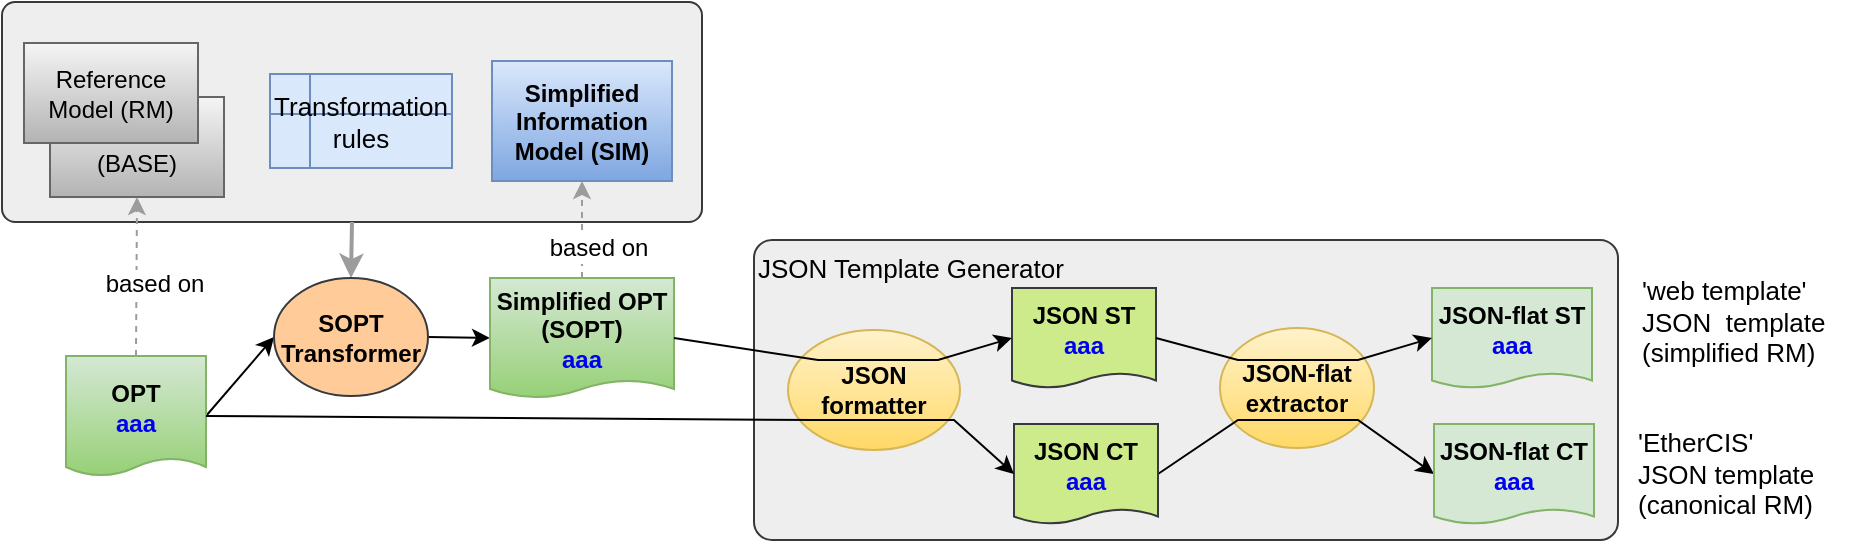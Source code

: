 <mxfile version="10.9.3" type="device"><diagram id="XmOisRVlrF0gZ4vvEgxY" name="Page-1"><mxGraphModel dx="1030" dy="707" grid="1" gridSize="10" guides="1" tooltips="1" connect="1" arrows="1" fold="1" page="1" pageScale="1" pageWidth="1169" pageHeight="827" math="0" shadow="0"><root><mxCell id="0"/><mxCell id="1" parent="0"/><mxCell id="31YKtCzsxtWfQXrm3vMB-14" value="" style="rounded=1;whiteSpace=wrap;html=1;fontSize=13;arcSize=6;fillColor=#eeeeee;strokeColor=#36393d;verticalAlign=top;align=left;" parent="1" vertex="1"><mxGeometry x="64" y="91" width="350" height="110" as="geometry"/></mxCell><mxCell id="31YKtCzsxtWfQXrm3vMB-1" value="JSON Template Generator" style="rounded=1;whiteSpace=wrap;html=1;fontSize=13;arcSize=6;fillColor=#eeeeee;strokeColor=#36393d;verticalAlign=top;align=left;" parent="1" vertex="1"><mxGeometry x="440" y="210" width="432" height="150" as="geometry"/></mxCell><mxCell id="jMii4_lQxRwpP-6zJA60-1" value="Base Model (BASE)" style="rounded=0;whiteSpace=wrap;html=1;gradientColor=#b3b3b3;fillColor=#f5f5f5;strokeColor=#666666;" parent="1" vertex="1"><mxGeometry x="88" y="138.5" width="87" height="50" as="geometry"/></mxCell><mxCell id="aknX9ZcSTkt7M2Ebjcdu-1" value="Reference Model (RM)" style="rounded=0;whiteSpace=wrap;html=1;gradientColor=#b3b3b3;fillColor=#f5f5f5;strokeColor=#666666;" parent="1" vertex="1"><mxGeometry x="75" y="111.5" width="87" height="50" as="geometry"/></mxCell><mxCell id="aknX9ZcSTkt7M2Ebjcdu-8" style="rounded=0;orthogonalLoop=1;jettySize=auto;html=1;exitX=0.5;exitY=1;exitDx=0;exitDy=0;entryX=0.5;entryY=0;entryDx=0;entryDy=0;strokeWidth=2;strokeColor=#9C9C9C;" parent="1" source="31YKtCzsxtWfQXrm3vMB-14" target="aknX9ZcSTkt7M2Ebjcdu-7" edge="1"><mxGeometry relative="1" as="geometry"/></mxCell><mxCell id="aknX9ZcSTkt7M2Ebjcdu-2" value="Simplified Information&lt;br&gt;Model (SIM)" style="rounded=0;whiteSpace=wrap;html=1;gradientColor=#7ea6e0;fillColor=#dae8fc;strokeColor=#6c8ebf;fontStyle=1" parent="1" vertex="1"><mxGeometry x="309" y="120.5" width="90" height="60" as="geometry"/></mxCell><mxCell id="ns_tHse7YGivQLFpK8Ep-1" style="edgeStyle=none;rounded=0;orthogonalLoop=1;jettySize=auto;html=1;exitX=0.5;exitY=0;exitDx=0;exitDy=0;strokeColor=#9C9C9C;strokeWidth=1;entryX=0.5;entryY=1;entryDx=0;entryDy=0;dashed=1;" parent="1" source="UpzbpNls50oiiy134mTN-4" target="jMii4_lQxRwpP-6zJA60-1" edge="1"><mxGeometry relative="1" as="geometry"><mxPoint x="132" y="158" as="targetPoint"/><mxPoint x="71" y="272" as="sourcePoint"/></mxGeometry></mxCell><mxCell id="ns_tHse7YGivQLFpK8Ep-2" value="based on" style="text;html=1;resizable=0;points=[];align=center;verticalAlign=middle;labelBackgroundColor=#ffffff;" parent="ns_tHse7YGivQLFpK8Ep-1" vertex="1" connectable="0"><mxGeometry x="0.347" y="-7" relative="1" as="geometry"><mxPoint x="1" y="17" as="offset"/></mxGeometry></mxCell><mxCell id="aknX9ZcSTkt7M2Ebjcdu-9" style="edgeStyle=none;rounded=0;orthogonalLoop=1;jettySize=auto;html=1;exitX=1;exitY=0.5;exitDx=0;exitDy=0;entryX=0;entryY=0.5;entryDx=0;entryDy=0;" parent="1" source="UpzbpNls50oiiy134mTN-4" target="aknX9ZcSTkt7M2Ebjcdu-7" edge="1"><mxGeometry relative="1" as="geometry"><mxPoint x="155" y="287" as="sourcePoint"/><mxPoint x="200" y="229" as="targetPoint"/></mxGeometry></mxCell><mxCell id="aknX9ZcSTkt7M2Ebjcdu-11" style="edgeStyle=none;rounded=0;orthogonalLoop=1;jettySize=auto;html=1;exitX=1;exitY=0.5;exitDx=0;exitDy=0;entryX=0;entryY=0.5;entryDx=0;entryDy=0;" parent="1" source="aknX9ZcSTkt7M2Ebjcdu-7" target="aknX9ZcSTkt7M2Ebjcdu-10" edge="1"><mxGeometry relative="1" as="geometry"/></mxCell><mxCell id="aknX9ZcSTkt7M2Ebjcdu-7" value="SOPT Transformer" style="ellipse;whiteSpace=wrap;html=1;fillColor=#ffcc99;strokeColor=#36393d;fontStyle=1" parent="1" vertex="1"><mxGeometry x="200" y="229" width="77" height="59" as="geometry"/></mxCell><mxCell id="aknX9ZcSTkt7M2Ebjcdu-10" value="Simplified OPT&lt;br&gt;(SOPT)&lt;br&gt;&lt;font color=&quot;#0000f0&quot;&gt;aaa&lt;/font&gt;&lt;br&gt;" style="shape=document;whiteSpace=wrap;html=1;boundedLbl=1;size=0.15;fillColor=#d5e8d4;strokeColor=#82b366;fontStyle=1;gradientColor=#97d077;" parent="1" vertex="1"><mxGeometry x="308" y="229" width="92" height="60" as="geometry"/></mxCell><mxCell id="aknX9ZcSTkt7M2Ebjcdu-12" value="JSON-flat extractor" style="ellipse;whiteSpace=wrap;html=1;fillColor=#fff2cc;strokeColor=#d6b656;fontStyle=1;gradientColor=#ffd966;" parent="1" vertex="1"><mxGeometry x="673" y="254" width="77" height="60" as="geometry"/></mxCell><mxCell id="aknX9ZcSTkt7M2Ebjcdu-14" value="JSON-flat ST&lt;br&gt;&lt;font color=&quot;#0000f0&quot;&gt;aaa&lt;/font&gt;&lt;br&gt;" style="shape=document;whiteSpace=wrap;html=1;boundedLbl=1;size=0.15;fillColor=#d5e8d4;strokeColor=#82b366;fontStyle=1;" parent="1" vertex="1"><mxGeometry x="779" y="234" width="80" height="50" as="geometry"/></mxCell><mxCell id="aknX9ZcSTkt7M2Ebjcdu-26" value="JSON formatter" style="ellipse;whiteSpace=wrap;html=1;fillColor=#fff2cc;strokeColor=#d6b656;fontStyle=1;gradientColor=#ffd966;" parent="1" vertex="1"><mxGeometry x="457" y="255" width="86" height="60" as="geometry"/></mxCell><mxCell id="aknX9ZcSTkt7M2Ebjcdu-27" value="JSON ST&lt;br&gt;&lt;font color=&quot;#0000f0&quot;&gt;aaa&lt;/font&gt;" style="shape=document;whiteSpace=wrap;html=1;boundedLbl=1;size=0.15;fillColor=#cdeb8b;strokeColor=#36393d;fontStyle=1;" parent="1" vertex="1"><mxGeometry x="569" y="234" width="72" height="50" as="geometry"/></mxCell><mxCell id="aknX9ZcSTkt7M2Ebjcdu-28" style="edgeStyle=none;rounded=0;orthogonalLoop=1;jettySize=auto;html=1;exitX=1;exitY=0.5;exitDx=0;exitDy=0;entryX=0;entryY=0.5;entryDx=0;entryDy=0;" parent="1" source="aknX9ZcSTkt7M2Ebjcdu-10" target="aknX9ZcSTkt7M2Ebjcdu-27" edge="1"><mxGeometry relative="1" as="geometry"><mxPoint x="450" y="269" as="sourcePoint"/><mxPoint x="504" y="181" as="targetPoint"/><Array as="points"><mxPoint x="472" y="270"/><mxPoint x="532" y="270"/></Array></mxGeometry></mxCell><mxCell id="4TOYR0VIS-myUP9VtIvv-1" value="Transformation&lt;br style=&quot;font-size: 13px;&quot;&gt;rules" style="shape=internalStorage;whiteSpace=wrap;html=1;backgroundOutline=1;fillColor=#dae8fc;strokeColor=#6c8ebf;fontSize=13;" parent="1" vertex="1"><mxGeometry x="198" y="127" width="91" height="47" as="geometry"/></mxCell><mxCell id="UpzbpNls50oiiy134mTN-4" value="OPT&lt;br&gt;&lt;font color=&quot;#0000f0&quot;&gt;aaa&lt;/font&gt;" style="shape=document;whiteSpace=wrap;html=1;boundedLbl=1;size=0.15;fillColor=#d5e8d4;strokeColor=#82b366;fontStyle=1;gradientColor=#97d077;" parent="1" vertex="1"><mxGeometry x="96" y="268" width="70" height="60" as="geometry"/></mxCell><mxCell id="31YKtCzsxtWfQXrm3vMB-3" style="edgeStyle=none;rounded=0;orthogonalLoop=1;jettySize=auto;html=1;exitX=1;exitY=0.5;exitDx=0;exitDy=0;entryX=0;entryY=0.5;entryDx=0;entryDy=0;" parent="1" source="31YKtCzsxtWfQXrm3vMB-9" target="31YKtCzsxtWfQXrm3vMB-6" edge="1"><mxGeometry relative="1" as="geometry"><mxPoint x="674" y="327" as="targetPoint"/><Array as="points"><mxPoint x="682" y="300"/><mxPoint x="742" y="300"/></Array></mxGeometry></mxCell><mxCell id="31YKtCzsxtWfQXrm3vMB-6" value="JSON-flat CT&lt;br&gt;&lt;font color=&quot;#0000f0&quot;&gt;aaa&lt;/font&gt;" style="shape=document;whiteSpace=wrap;html=1;boundedLbl=1;size=0.15;fillColor=#d5e8d4;strokeColor=#82b366;fontStyle=1;" parent="1" vertex="1"><mxGeometry x="780" y="302" width="80" height="50" as="geometry"/></mxCell><mxCell id="31YKtCzsxtWfQXrm3vMB-9" value="JSON CT&lt;br&gt;&lt;font color=&quot;#0000f0&quot;&gt;aaa&lt;/font&gt;" style="shape=document;whiteSpace=wrap;html=1;boundedLbl=1;size=0.15;fillColor=#cdeb8b;strokeColor=#36393d;fontStyle=1;" parent="1" vertex="1"><mxGeometry x="570" y="302" width="72" height="50" as="geometry"/></mxCell><mxCell id="31YKtCzsxtWfQXrm3vMB-10" style="edgeStyle=none;rounded=0;orthogonalLoop=1;jettySize=auto;html=1;exitX=1;exitY=0.5;exitDx=0;exitDy=0;entryX=0;entryY=0.5;entryDx=0;entryDy=0;" parent="1" source="UpzbpNls50oiiy134mTN-4" target="31YKtCzsxtWfQXrm3vMB-9" edge="1"><mxGeometry relative="1" as="geometry"><mxPoint x="153" y="309" as="sourcePoint"/><mxPoint x="570" y="296" as="targetPoint"/><Array as="points"><mxPoint x="470" y="300"/><mxPoint x="540" y="300"/></Array></mxGeometry></mxCell><mxCell id="31YKtCzsxtWfQXrm3vMB-11" value="'web template' &lt;br&gt;JSON&amp;nbsp; template&lt;br&gt;(simplified RM)" style="text;html=1;resizable=0;points=[];autosize=1;align=left;verticalAlign=top;spacingTop=-4;fontSize=13;" parent="1" vertex="1"><mxGeometry x="882" y="225" width="110" height="50" as="geometry"/></mxCell><mxCell id="31YKtCzsxtWfQXrm3vMB-12" value="'EtherCIS' &lt;br&gt;JSON template&lt;br&gt;(canonical RM)" style="text;html=1;resizable=0;points=[];autosize=1;align=left;verticalAlign=top;spacingTop=-4;fontSize=13;" parent="1" vertex="1"><mxGeometry x="880" y="301" width="100" height="50" as="geometry"/></mxCell><mxCell id="aknX9ZcSTkt7M2Ebjcdu-13" style="edgeStyle=none;rounded=0;orthogonalLoop=1;jettySize=auto;html=1;exitX=1;exitY=0.5;exitDx=0;exitDy=0;entryX=0;entryY=0.5;entryDx=0;entryDy=0;" parent="1" source="aknX9ZcSTkt7M2Ebjcdu-27" target="aknX9ZcSTkt7M2Ebjcdu-14" edge="1"><mxGeometry relative="1" as="geometry"><Array as="points"><mxPoint x="682" y="270"/><mxPoint x="742" y="270"/></Array></mxGeometry></mxCell><mxCell id="pqIju2r9o4nwVVScy0HL-3" style="edgeStyle=none;rounded=0;orthogonalLoop=1;jettySize=auto;html=1;exitX=0.5;exitY=0;exitDx=0;exitDy=0;strokeColor=#9C9C9C;strokeWidth=1;entryX=0.5;entryY=1;entryDx=0;entryDy=0;dashed=1;" edge="1" parent="1" source="aknX9ZcSTkt7M2Ebjcdu-10" target="aknX9ZcSTkt7M2Ebjcdu-2"><mxGeometry relative="1" as="geometry"><mxPoint x="305" y="188" as="targetPoint"/><mxPoint x="304" y="237" as="sourcePoint"/></mxGeometry></mxCell><mxCell id="pqIju2r9o4nwVVScy0HL-4" value="based on" style="text;html=1;resizable=0;points=[];align=center;verticalAlign=middle;labelBackgroundColor=#ffffff;" vertex="1" connectable="0" parent="pqIju2r9o4nwVVScy0HL-3"><mxGeometry x="0.347" y="-7" relative="1" as="geometry"><mxPoint x="1" y="17" as="offset"/></mxGeometry></mxCell></root></mxGraphModel></diagram></mxfile>